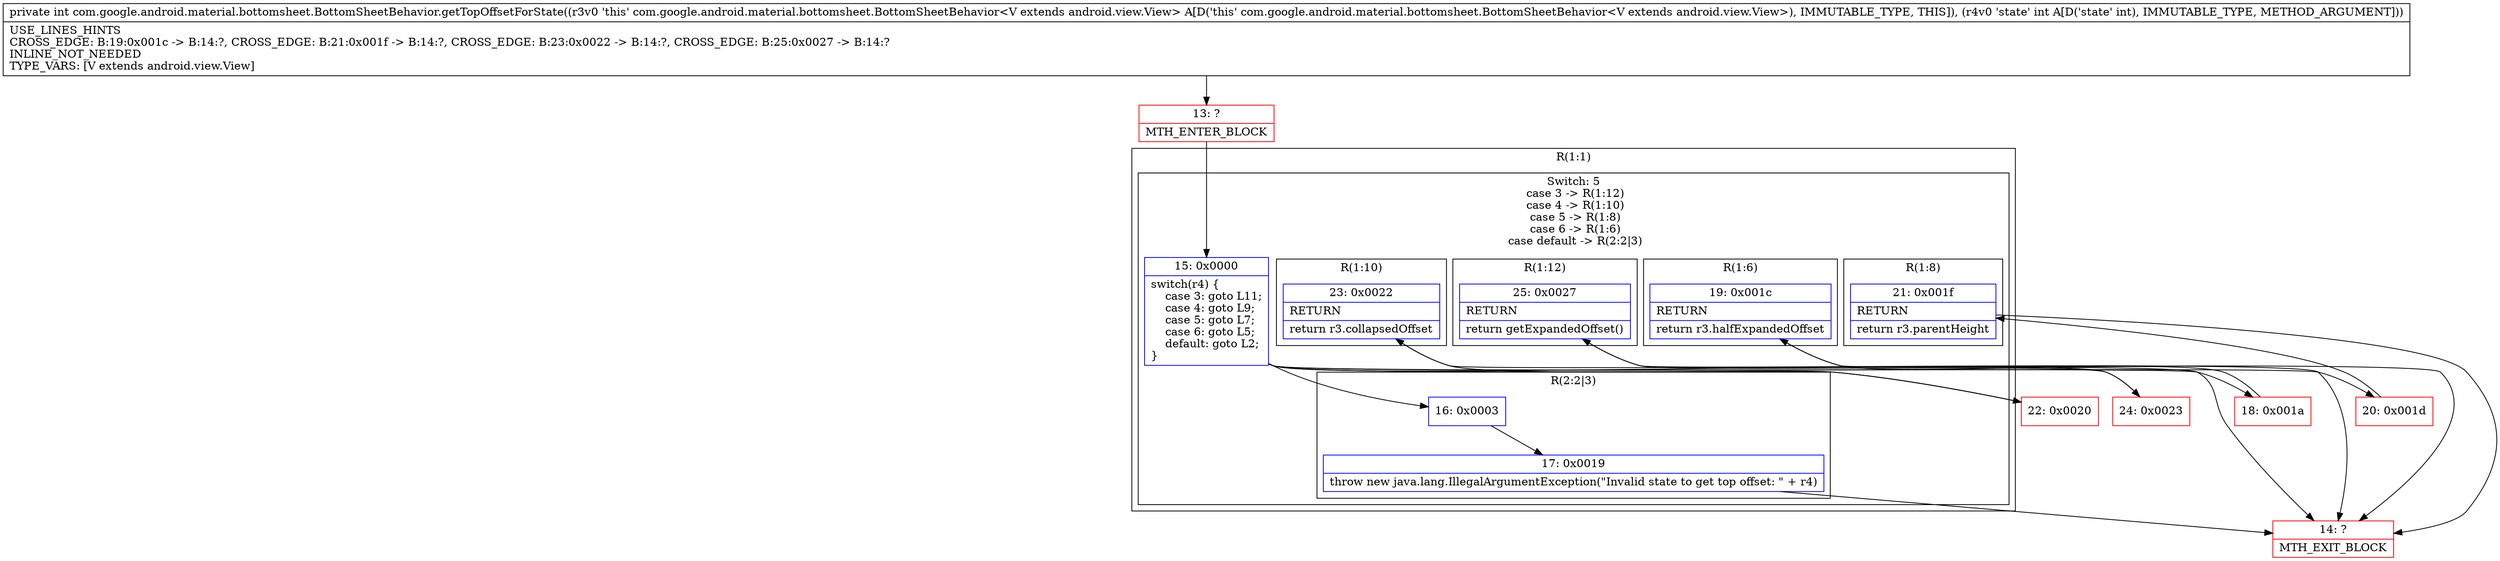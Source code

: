 digraph "CFG forcom.google.android.material.bottomsheet.BottomSheetBehavior.getTopOffsetForState(I)I" {
subgraph cluster_Region_1368094176 {
label = "R(1:1)";
node [shape=record,color=blue];
subgraph cluster_SwitchRegion_1717503617 {
label = "Switch: 5
 case 3 -> R(1:12)
 case 4 -> R(1:10)
 case 5 -> R(1:8)
 case 6 -> R(1:6)
 case default -> R(2:2|3)";
node [shape=record,color=blue];
Node_15 [shape=record,label="{15\:\ 0x0000|switch(r4) \{\l    case 3: goto L11;\l    case 4: goto L9;\l    case 5: goto L7;\l    case 6: goto L5;\l    default: goto L2;\l\}\l}"];
subgraph cluster_Region_1149532319 {
label = "R(1:12)";
node [shape=record,color=blue];
Node_25 [shape=record,label="{25\:\ 0x0027|RETURN\l|return getExpandedOffset()\l}"];
}
subgraph cluster_Region_252893154 {
label = "R(1:10)";
node [shape=record,color=blue];
Node_23 [shape=record,label="{23\:\ 0x0022|RETURN\l|return r3.collapsedOffset\l}"];
}
subgraph cluster_Region_87857045 {
label = "R(1:8)";
node [shape=record,color=blue];
Node_21 [shape=record,label="{21\:\ 0x001f|RETURN\l|return r3.parentHeight\l}"];
}
subgraph cluster_Region_466215613 {
label = "R(1:6)";
node [shape=record,color=blue];
Node_19 [shape=record,label="{19\:\ 0x001c|RETURN\l|return r3.halfExpandedOffset\l}"];
}
subgraph cluster_Region_2095981019 {
label = "R(2:2|3)";
node [shape=record,color=blue];
Node_16 [shape=record,label="{16\:\ 0x0003}"];
Node_17 [shape=record,label="{17\:\ 0x0019|throw new java.lang.IllegalArgumentException(\"Invalid state to get top offset: \" + r4)\l}"];
}
}
}
Node_13 [shape=record,color=red,label="{13\:\ ?|MTH_ENTER_BLOCK\l}"];
Node_14 [shape=record,color=red,label="{14\:\ ?|MTH_EXIT_BLOCK\l}"];
Node_18 [shape=record,color=red,label="{18\:\ 0x001a}"];
Node_20 [shape=record,color=red,label="{20\:\ 0x001d}"];
Node_22 [shape=record,color=red,label="{22\:\ 0x0020}"];
Node_24 [shape=record,color=red,label="{24\:\ 0x0023}"];
MethodNode[shape=record,label="{private int com.google.android.material.bottomsheet.BottomSheetBehavior.getTopOffsetForState((r3v0 'this' com.google.android.material.bottomsheet.BottomSheetBehavior\<V extends android.view.View\> A[D('this' com.google.android.material.bottomsheet.BottomSheetBehavior\<V extends android.view.View\>), IMMUTABLE_TYPE, THIS]), (r4v0 'state' int A[D('state' int), IMMUTABLE_TYPE, METHOD_ARGUMENT]))  | USE_LINES_HINTS\lCROSS_EDGE: B:19:0x001c \-\> B:14:?, CROSS_EDGE: B:21:0x001f \-\> B:14:?, CROSS_EDGE: B:23:0x0022 \-\> B:14:?, CROSS_EDGE: B:25:0x0027 \-\> B:14:?\lINLINE_NOT_NEEDED\lTYPE_VARS: [V extends android.view.View]\l}"];
MethodNode -> Node_13;Node_15 -> Node_16;
Node_15 -> Node_18;
Node_15 -> Node_20;
Node_15 -> Node_22;
Node_15 -> Node_24;
Node_25 -> Node_14;
Node_23 -> Node_14;
Node_21 -> Node_14;
Node_19 -> Node_14;
Node_16 -> Node_17;
Node_17 -> Node_14;
Node_13 -> Node_15;
Node_18 -> Node_19;
Node_20 -> Node_21;
Node_22 -> Node_23;
Node_24 -> Node_25;
}

